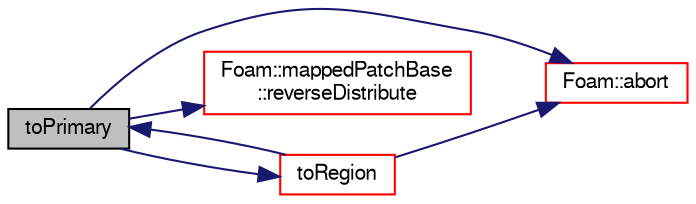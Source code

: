 digraph "toPrimary"
{
  bgcolor="transparent";
  edge [fontname="FreeSans",fontsize="10",labelfontname="FreeSans",labelfontsize="10"];
  node [fontname="FreeSans",fontsize="10",shape=record];
  rankdir="LR";
  Node1155 [label="toPrimary",height=0.2,width=0.4,color="black", fillcolor="grey75", style="filled", fontcolor="black"];
  Node1155 -> Node1156 [color="midnightblue",fontsize="10",style="solid",fontname="FreeSans"];
  Node1156 [label="Foam::abort",height=0.2,width=0.4,color="red",URL="$a21124.html#a447107a607d03e417307c203fa5fb44b"];
  Node1155 -> Node1199 [color="midnightblue",fontsize="10",style="solid",fontname="FreeSans"];
  Node1199 [label="Foam::mappedPatchBase\l::reverseDistribute",height=0.2,width=0.4,color="red",URL="$a25094.html#a13c4f025f05fb3315ab61558bbe82f07",tooltip="Wrapper around map/interpolate data distribution. "];
  Node1155 -> Node1615 [color="midnightblue",fontsize="10",style="solid",fontname="FreeSans"];
  Node1615 [label="toRegion",height=0.2,width=0.4,color="red",URL="$a28998.html#ab8a36c74a68dd829699b84bab8923ed1",tooltip="Convert a primary region field to the local region. "];
  Node1615 -> Node1156 [color="midnightblue",fontsize="10",style="solid",fontname="FreeSans"];
  Node1615 -> Node1155 [color="midnightblue",fontsize="10",style="solid",fontname="FreeSans"];
}
